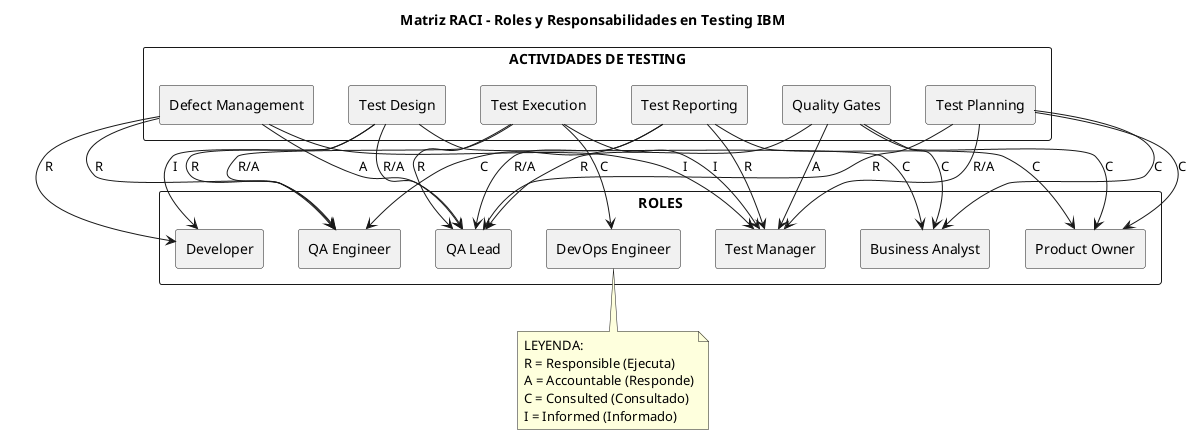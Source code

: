 @startuml matriz-roles-responsabilidades-testing
title Matriz RACI - Roles y Responsabilidades en Testing IBM

!define RESPONSIBLE #FF6B6B
!define ACCOUNTABLE #4ECDC4
!define CONSULTED #45B7D1
!define INFORMED #96CEB4

rectangle "ACTIVIDADES DE TESTING" {
    rectangle "Test Planning" as planning
    rectangle "Test Design" as design
    rectangle "Test Execution" as execution
    rectangle "Defect Management" as defects
    rectangle "Test Reporting" as reporting
    rectangle "Quality Gates" as gates
}

rectangle "ROLES" {
    rectangle "Test Manager" as tm
    rectangle "QA Lead" as qal
    rectangle "QA Engineer" as qae
    rectangle "Developer" as dev
    rectangle "Business Analyst" as ba
    rectangle "Product Owner" as po
    rectangle "DevOps Engineer" as devops
}

planning --> tm : R/A
planning --> qal : R
planning --> ba : C
planning --> po : C

design --> qal : R/A
design --> qae : R
design --> ba : C
design --> dev : I

execution --> qae : R/A
execution --> qal : R
execution --> devops : C
execution --> tm : I

defects --> qae : R
defects --> qal : A
defects --> dev : R
defects --> tm : I

reporting --> qal : R/A
reporting --> tm : R
reporting --> po : C
reporting --> qae : C

gates --> tm : A
gates --> qal : R
gates --> po : C
gates --> ba : C

note bottom
LEYENDA:
R = Responsible (Ejecuta)
A = Accountable (Responde)
C = Consulted (Consultado)
I = Informed (Informado)
end note

@enduml